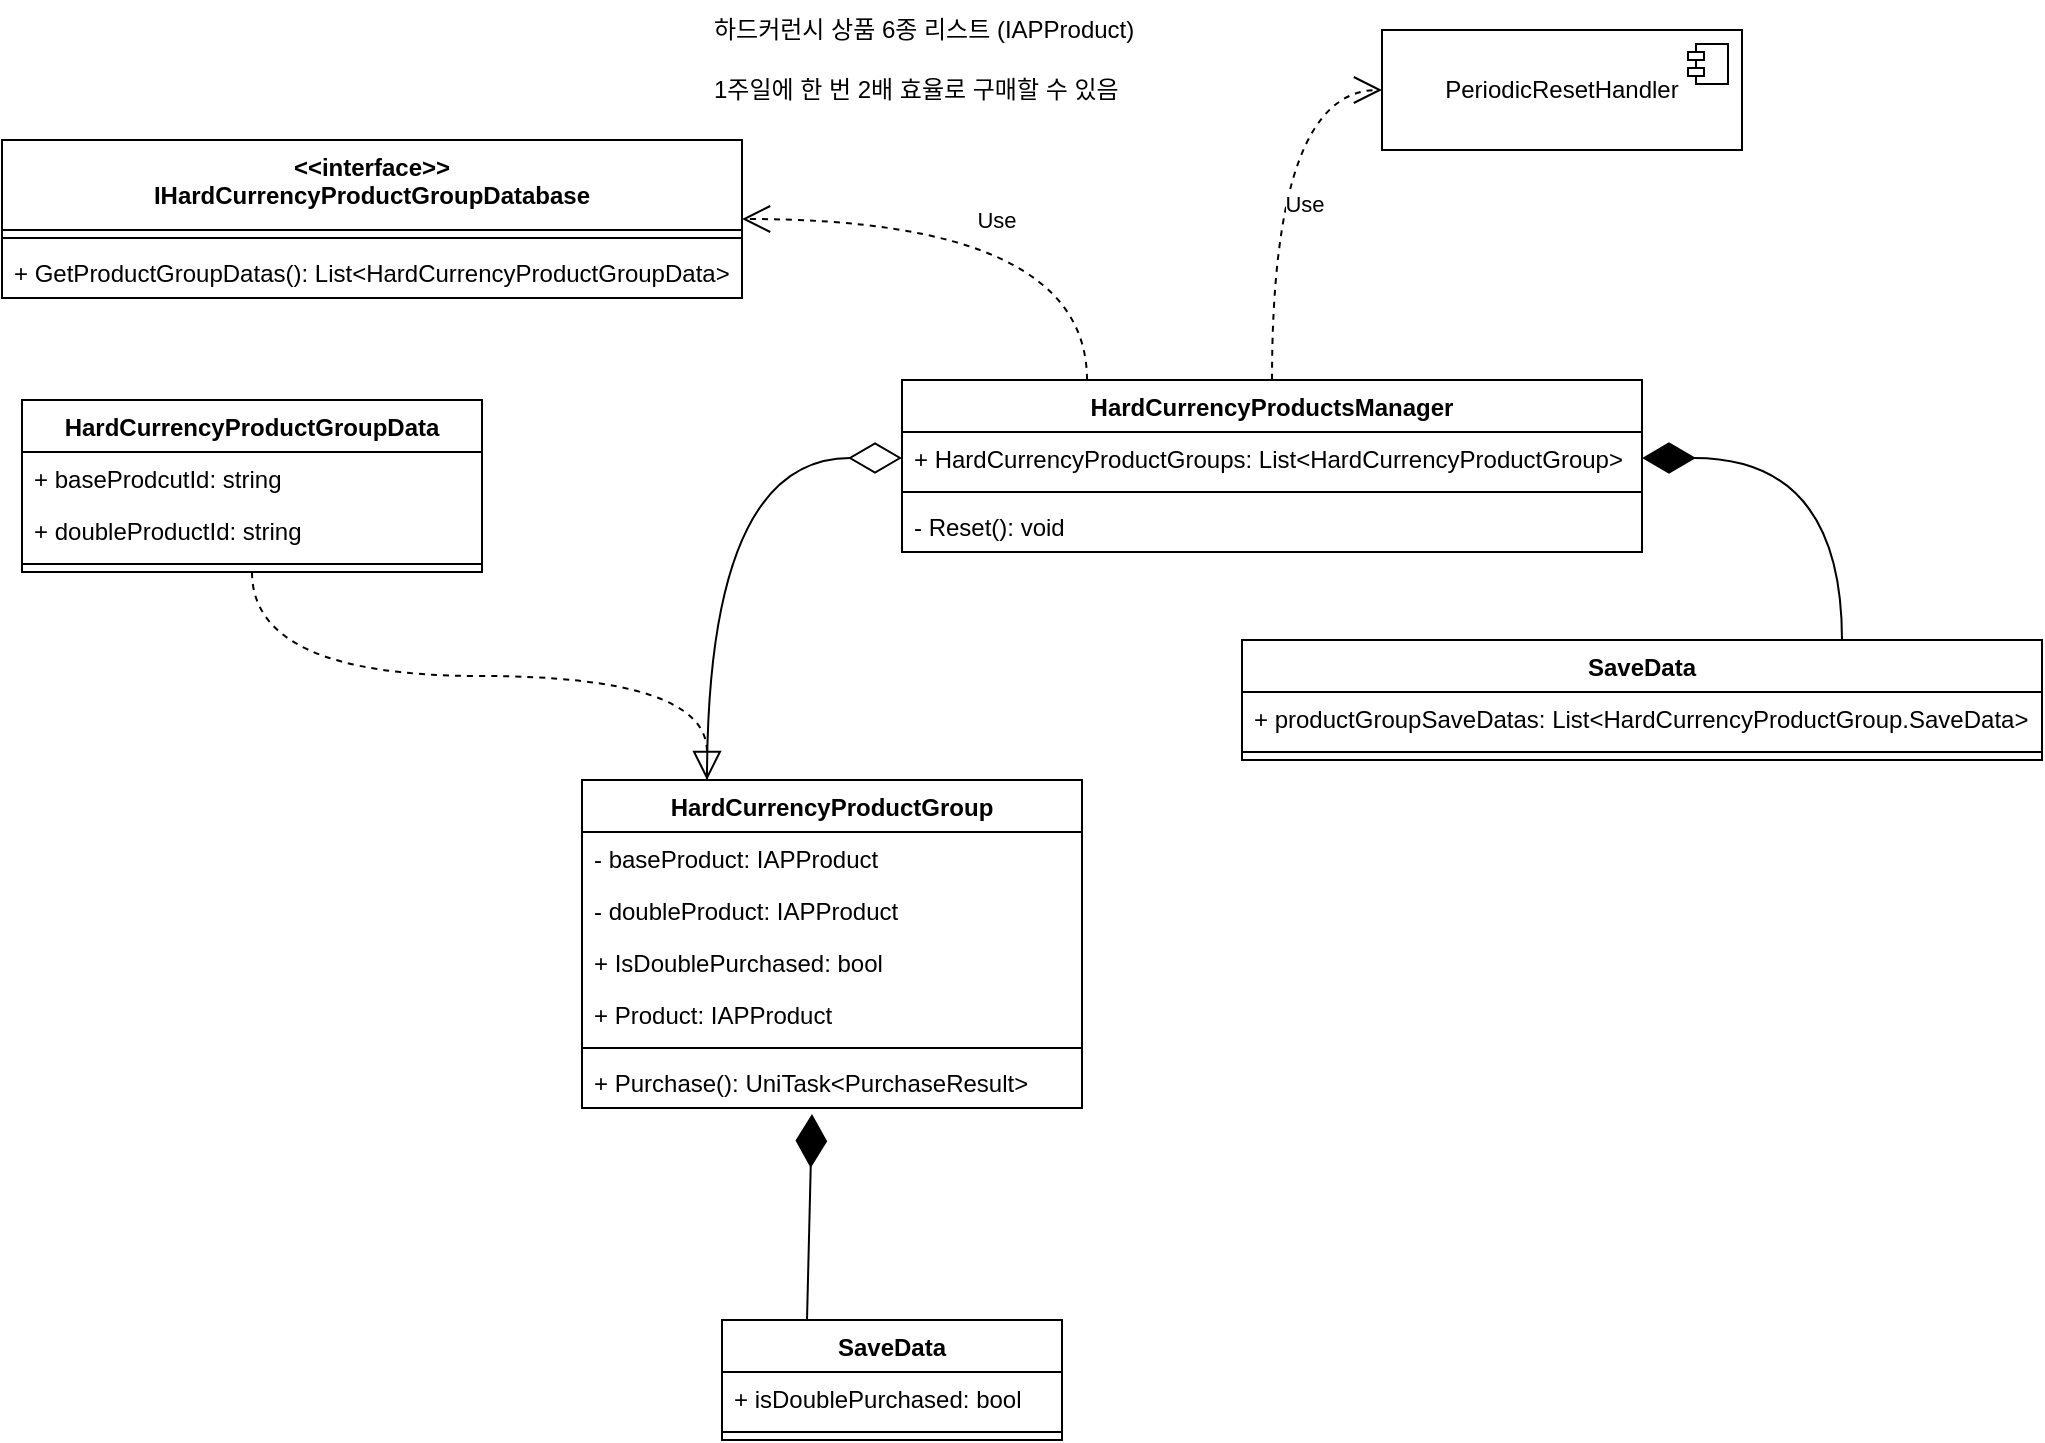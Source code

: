 <mxfile version="25.0.2">
  <diagram id="23iRSUPoRavnBvh4doch" name="Page-1">
    <mxGraphModel dx="2234" dy="884" grid="1" gridSize="10" guides="1" tooltips="1" connect="1" arrows="1" fold="1" page="0" pageScale="1" pageWidth="827" pageHeight="1169" math="0" shadow="0">
      <root>
        <mxCell id="0" />
        <mxCell id="1" parent="0" />
        <mxCell id="JU8Qwg7_3X1ql21VgwbS-10" value="하드커런시 상품 6종 리스트 (IAPProduct)" style="text;strokeColor=none;fillColor=none;align=left;verticalAlign=middle;spacingLeft=4;spacingRight=4;overflow=hidden;points=[[0,0.5],[1,0.5]];portConstraint=eastwest;rotatable=0;whiteSpace=wrap;html=1;" parent="1" vertex="1">
          <mxGeometry x="-120" y="100" width="290" height="30" as="geometry" />
        </mxCell>
        <mxCell id="JU8Qwg7_3X1ql21VgwbS-12" value="1주일에 한 번 2배 효율로 구매할 수 있음" style="text;strokeColor=none;fillColor=none;align=left;verticalAlign=middle;spacingLeft=4;spacingRight=4;overflow=hidden;points=[[0,0.5],[1,0.5]];portConstraint=eastwest;rotatable=0;whiteSpace=wrap;html=1;" parent="1" vertex="1">
          <mxGeometry x="-120" y="130" width="290" height="30" as="geometry" />
        </mxCell>
        <mxCell id="JU8Qwg7_3X1ql21VgwbS-13" value="HardCurrencyProductsManager" style="swimlane;fontStyle=1;align=center;verticalAlign=top;childLayout=stackLayout;horizontal=1;startSize=26;horizontalStack=0;resizeParent=1;resizeParentMax=0;resizeLast=0;collapsible=1;marginBottom=0;whiteSpace=wrap;html=1;" parent="1" vertex="1">
          <mxGeometry x="-20" y="290" width="370" height="86" as="geometry" />
        </mxCell>
        <mxCell id="JU8Qwg7_3X1ql21VgwbS-14" value="+ HardCurrencyProductGroups: List&amp;lt;HardCurrencyProductGroup&lt;span style=&quot;background-color: initial;&quot;&gt;&amp;gt;&lt;/span&gt;" style="text;strokeColor=none;fillColor=none;align=left;verticalAlign=top;spacingLeft=4;spacingRight=4;overflow=hidden;rotatable=0;points=[[0,0.5],[1,0.5]];portConstraint=eastwest;whiteSpace=wrap;html=1;" parent="JU8Qwg7_3X1ql21VgwbS-13" vertex="1">
          <mxGeometry y="26" width="370" height="26" as="geometry" />
        </mxCell>
        <mxCell id="JU8Qwg7_3X1ql21VgwbS-15" value="" style="line;strokeWidth=1;fillColor=none;align=left;verticalAlign=middle;spacingTop=-1;spacingLeft=3;spacingRight=3;rotatable=0;labelPosition=right;points=[];portConstraint=eastwest;strokeColor=inherit;" parent="JU8Qwg7_3X1ql21VgwbS-13" vertex="1">
          <mxGeometry y="52" width="370" height="8" as="geometry" />
        </mxCell>
        <mxCell id="JU8Qwg7_3X1ql21VgwbS-16" value="- Reset(): void" style="text;strokeColor=none;fillColor=none;align=left;verticalAlign=top;spacingLeft=4;spacingRight=4;overflow=hidden;rotatable=0;points=[[0,0.5],[1,0.5]];portConstraint=eastwest;whiteSpace=wrap;html=1;" parent="JU8Qwg7_3X1ql21VgwbS-13" vertex="1">
          <mxGeometry y="60" width="370" height="26" as="geometry" />
        </mxCell>
        <mxCell id="JU8Qwg7_3X1ql21VgwbS-17" value="HardCurrencyProductGroup" style="swimlane;fontStyle=1;align=center;verticalAlign=top;childLayout=stackLayout;horizontal=1;startSize=26;horizontalStack=0;resizeParent=1;resizeParentMax=0;resizeLast=0;collapsible=1;marginBottom=0;whiteSpace=wrap;html=1;" parent="1" vertex="1">
          <mxGeometry x="-180" y="490" width="250" height="164" as="geometry" />
        </mxCell>
        <mxCell id="JU8Qwg7_3X1ql21VgwbS-18" value="- baseProduct: IAPProduct" style="text;strokeColor=none;fillColor=none;align=left;verticalAlign=top;spacingLeft=4;spacingRight=4;overflow=hidden;rotatable=0;points=[[0,0.5],[1,0.5]];portConstraint=eastwest;whiteSpace=wrap;html=1;" parent="JU8Qwg7_3X1ql21VgwbS-17" vertex="1">
          <mxGeometry y="26" width="250" height="26" as="geometry" />
        </mxCell>
        <mxCell id="JU8Qwg7_3X1ql21VgwbS-21" value="- doubleProduct: IAPProduct" style="text;strokeColor=none;fillColor=none;align=left;verticalAlign=top;spacingLeft=4;spacingRight=4;overflow=hidden;rotatable=0;points=[[0,0.5],[1,0.5]];portConstraint=eastwest;whiteSpace=wrap;html=1;" parent="JU8Qwg7_3X1ql21VgwbS-17" vertex="1">
          <mxGeometry y="52" width="250" height="26" as="geometry" />
        </mxCell>
        <mxCell id="JU8Qwg7_3X1ql21VgwbS-22" value="+ IsDoublePurchased: bool" style="text;strokeColor=none;fillColor=none;align=left;verticalAlign=top;spacingLeft=4;spacingRight=4;overflow=hidden;rotatable=0;points=[[0,0.5],[1,0.5]];portConstraint=eastwest;whiteSpace=wrap;html=1;" parent="JU8Qwg7_3X1ql21VgwbS-17" vertex="1">
          <mxGeometry y="78" width="250" height="26" as="geometry" />
        </mxCell>
        <mxCell id="JU8Qwg7_3X1ql21VgwbS-23" value="+ Product: IAPProduct" style="text;strokeColor=none;fillColor=none;align=left;verticalAlign=top;spacingLeft=4;spacingRight=4;overflow=hidden;rotatable=0;points=[[0,0.5],[1,0.5]];portConstraint=eastwest;whiteSpace=wrap;html=1;" parent="JU8Qwg7_3X1ql21VgwbS-17" vertex="1">
          <mxGeometry y="104" width="250" height="26" as="geometry" />
        </mxCell>
        <mxCell id="JU8Qwg7_3X1ql21VgwbS-19" value="" style="line;strokeWidth=1;fillColor=none;align=left;verticalAlign=middle;spacingTop=-1;spacingLeft=3;spacingRight=3;rotatable=0;labelPosition=right;points=[];portConstraint=eastwest;strokeColor=inherit;" parent="JU8Qwg7_3X1ql21VgwbS-17" vertex="1">
          <mxGeometry y="130" width="250" height="8" as="geometry" />
        </mxCell>
        <mxCell id="JU8Qwg7_3X1ql21VgwbS-20" value="+ Purchase(): UniTask&amp;lt;PurchaseResult&lt;span style=&quot;background-color: initial;&quot;&gt;&amp;gt;&lt;/span&gt;" style="text;strokeColor=none;fillColor=none;align=left;verticalAlign=top;spacingLeft=4;spacingRight=4;overflow=hidden;rotatable=0;points=[[0,0.5],[1,0.5]];portConstraint=eastwest;whiteSpace=wrap;html=1;" parent="JU8Qwg7_3X1ql21VgwbS-17" vertex="1">
          <mxGeometry y="138" width="250" height="26" as="geometry" />
        </mxCell>
        <mxCell id="JU8Qwg7_3X1ql21VgwbS-24" value="SaveData" style="swimlane;fontStyle=1;align=center;verticalAlign=top;childLayout=stackLayout;horizontal=1;startSize=26;horizontalStack=0;resizeParent=1;resizeParentMax=0;resizeLast=0;collapsible=1;marginBottom=0;whiteSpace=wrap;html=1;" parent="1" vertex="1">
          <mxGeometry x="-110" y="760" width="170" height="60" as="geometry" />
        </mxCell>
        <mxCell id="JU8Qwg7_3X1ql21VgwbS-25" value="+ isDoublePurchased: bool" style="text;strokeColor=none;fillColor=none;align=left;verticalAlign=top;spacingLeft=4;spacingRight=4;overflow=hidden;rotatable=0;points=[[0,0.5],[1,0.5]];portConstraint=eastwest;whiteSpace=wrap;html=1;" parent="JU8Qwg7_3X1ql21VgwbS-24" vertex="1">
          <mxGeometry y="26" width="170" height="26" as="geometry" />
        </mxCell>
        <mxCell id="JU8Qwg7_3X1ql21VgwbS-26" value="" style="line;strokeWidth=1;fillColor=none;align=left;verticalAlign=middle;spacingTop=-1;spacingLeft=3;spacingRight=3;rotatable=0;labelPosition=right;points=[];portConstraint=eastwest;strokeColor=inherit;" parent="JU8Qwg7_3X1ql21VgwbS-24" vertex="1">
          <mxGeometry y="52" width="170" height="8" as="geometry" />
        </mxCell>
        <mxCell id="JU8Qwg7_3X1ql21VgwbS-28" value="SaveData" style="swimlane;fontStyle=1;align=center;verticalAlign=top;childLayout=stackLayout;horizontal=1;startSize=26;horizontalStack=0;resizeParent=1;resizeParentMax=0;resizeLast=0;collapsible=1;marginBottom=0;whiteSpace=wrap;html=1;" parent="1" vertex="1">
          <mxGeometry x="150" y="420" width="400" height="60" as="geometry" />
        </mxCell>
        <mxCell id="JU8Qwg7_3X1ql21VgwbS-29" value="+ productGroup&lt;span style=&quot;background-color: initial;&quot;&gt;SaveDatas: List&amp;lt;HardCurrencyProductGroup.SaveData&amp;gt;&lt;/span&gt;" style="text;strokeColor=none;fillColor=none;align=left;verticalAlign=top;spacingLeft=4;spacingRight=4;overflow=hidden;rotatable=0;points=[[0,0.5],[1,0.5]];portConstraint=eastwest;whiteSpace=wrap;html=1;" parent="JU8Qwg7_3X1ql21VgwbS-28" vertex="1">
          <mxGeometry y="26" width="400" height="26" as="geometry" />
        </mxCell>
        <mxCell id="JU8Qwg7_3X1ql21VgwbS-30" value="" style="line;strokeWidth=1;fillColor=none;align=left;verticalAlign=middle;spacingTop=-1;spacingLeft=3;spacingRight=3;rotatable=0;labelPosition=right;points=[];portConstraint=eastwest;strokeColor=inherit;" parent="JU8Qwg7_3X1ql21VgwbS-28" vertex="1">
          <mxGeometry y="52" width="400" height="8" as="geometry" />
        </mxCell>
        <mxCell id="JU8Qwg7_3X1ql21VgwbS-31" value="" style="endArrow=diamondThin;endFill=1;endSize=24;html=1;rounded=0;entryX=1;entryY=0.5;entryDx=0;entryDy=0;edgeStyle=orthogonalEdgeStyle;curved=1;exitX=0.75;exitY=0;exitDx=0;exitDy=0;" parent="1" source="JU8Qwg7_3X1ql21VgwbS-28" target="JU8Qwg7_3X1ql21VgwbS-14" edge="1">
          <mxGeometry width="160" relative="1" as="geometry">
            <mxPoint x="240" y="260" as="sourcePoint" />
            <mxPoint x="400" y="260" as="targetPoint" />
          </mxGeometry>
        </mxCell>
        <mxCell id="JU8Qwg7_3X1ql21VgwbS-32" value="" style="endArrow=diamondThin;endFill=1;endSize=24;html=1;rounded=0;entryX=0.46;entryY=1.115;entryDx=0;entryDy=0;entryPerimeter=0;exitX=0.25;exitY=0;exitDx=0;exitDy=0;" parent="1" source="JU8Qwg7_3X1ql21VgwbS-24" target="JU8Qwg7_3X1ql21VgwbS-20" edge="1">
          <mxGeometry width="160" relative="1" as="geometry">
            <mxPoint x="-150" y="510" as="sourcePoint" />
            <mxPoint x="10" y="510" as="targetPoint" />
          </mxGeometry>
        </mxCell>
        <mxCell id="JU8Qwg7_3X1ql21VgwbS-33" value="" style="endArrow=diamondThin;endFill=0;endSize=24;html=1;rounded=0;entryX=0;entryY=0.5;entryDx=0;entryDy=0;exitX=0.25;exitY=0;exitDx=0;exitDy=0;edgeStyle=orthogonalEdgeStyle;curved=1;" parent="1" source="JU8Qwg7_3X1ql21VgwbS-17" target="JU8Qwg7_3X1ql21VgwbS-14" edge="1">
          <mxGeometry width="160" relative="1" as="geometry">
            <mxPoint x="-150" y="510" as="sourcePoint" />
            <mxPoint x="10" y="510" as="targetPoint" />
          </mxGeometry>
        </mxCell>
        <mxCell id="JU8Qwg7_3X1ql21VgwbS-34" value="PeriodicResetHandler" style="html=1;dropTarget=0;whiteSpace=wrap;" parent="1" vertex="1">
          <mxGeometry x="220" y="115" width="180" height="60" as="geometry" />
        </mxCell>
        <mxCell id="JU8Qwg7_3X1ql21VgwbS-35" value="" style="shape=module;jettyWidth=8;jettyHeight=4;" parent="JU8Qwg7_3X1ql21VgwbS-34" vertex="1">
          <mxGeometry x="1" width="20" height="20" relative="1" as="geometry">
            <mxPoint x="-27" y="7" as="offset" />
          </mxGeometry>
        </mxCell>
        <mxCell id="JU8Qwg7_3X1ql21VgwbS-36" value="Use" style="endArrow=open;endSize=12;dashed=1;html=1;rounded=0;exitX=0.5;exitY=0;exitDx=0;exitDy=0;entryX=0;entryY=0.5;entryDx=0;entryDy=0;edgeStyle=orthogonalEdgeStyle;curved=1;" parent="1" source="JU8Qwg7_3X1ql21VgwbS-13" target="JU8Qwg7_3X1ql21VgwbS-34" edge="1">
          <mxGeometry x="-0.12" y="-16" width="160" relative="1" as="geometry">
            <mxPoint x="70" y="420" as="sourcePoint" />
            <mxPoint x="230" y="420" as="targetPoint" />
            <mxPoint as="offset" />
          </mxGeometry>
        </mxCell>
        <mxCell id="JU8Qwg7_3X1ql21VgwbS-38" value="HardCurrencyProductGroupData" style="swimlane;fontStyle=1;align=center;verticalAlign=top;childLayout=stackLayout;horizontal=1;startSize=26;horizontalStack=0;resizeParent=1;resizeParentMax=0;resizeLast=0;collapsible=1;marginBottom=0;whiteSpace=wrap;html=1;" parent="1" vertex="1">
          <mxGeometry x="-460" y="300" width="230" height="86" as="geometry" />
        </mxCell>
        <mxCell id="JU8Qwg7_3X1ql21VgwbS-39" value="+ baseProdcutId: string" style="text;strokeColor=none;fillColor=none;align=left;verticalAlign=top;spacingLeft=4;spacingRight=4;overflow=hidden;rotatable=0;points=[[0,0.5],[1,0.5]];portConstraint=eastwest;whiteSpace=wrap;html=1;" parent="JU8Qwg7_3X1ql21VgwbS-38" vertex="1">
          <mxGeometry y="26" width="230" height="26" as="geometry" />
        </mxCell>
        <mxCell id="JU8Qwg7_3X1ql21VgwbS-42" value="+ doubleProductId: string" style="text;strokeColor=none;fillColor=none;align=left;verticalAlign=top;spacingLeft=4;spacingRight=4;overflow=hidden;rotatable=0;points=[[0,0.5],[1,0.5]];portConstraint=eastwest;whiteSpace=wrap;html=1;" parent="JU8Qwg7_3X1ql21VgwbS-38" vertex="1">
          <mxGeometry y="52" width="230" height="26" as="geometry" />
        </mxCell>
        <mxCell id="JU8Qwg7_3X1ql21VgwbS-40" value="" style="line;strokeWidth=1;fillColor=none;align=left;verticalAlign=middle;spacingTop=-1;spacingLeft=3;spacingRight=3;rotatable=0;labelPosition=right;points=[];portConstraint=eastwest;strokeColor=inherit;" parent="JU8Qwg7_3X1ql21VgwbS-38" vertex="1">
          <mxGeometry y="78" width="230" height="8" as="geometry" />
        </mxCell>
        <mxCell id="JU8Qwg7_3X1ql21VgwbS-43" value="" style="endArrow=block;dashed=1;endFill=0;endSize=12;html=1;rounded=0;exitX=0.5;exitY=1;exitDx=0;exitDy=0;entryX=0.25;entryY=0;entryDx=0;entryDy=0;edgeStyle=orthogonalEdgeStyle;curved=1;" parent="1" source="JU8Qwg7_3X1ql21VgwbS-38" target="JU8Qwg7_3X1ql21VgwbS-17" edge="1">
          <mxGeometry width="160" relative="1" as="geometry">
            <mxPoint x="-150" y="410" as="sourcePoint" />
            <mxPoint x="10" y="410" as="targetPoint" />
          </mxGeometry>
        </mxCell>
        <mxCell id="JU8Qwg7_3X1ql21VgwbS-44" value="&amp;lt;&amp;lt;interface&amp;gt;&amp;gt;&lt;br&gt;IHardCurrencyProductGroup&lt;span style=&quot;background-color: initial;&quot;&gt;Database&lt;/span&gt;" style="swimlane;fontStyle=1;align=center;verticalAlign=top;childLayout=stackLayout;horizontal=1;startSize=45;horizontalStack=0;resizeParent=1;resizeParentMax=0;resizeLast=0;collapsible=1;marginBottom=0;whiteSpace=wrap;html=1;" parent="1" vertex="1">
          <mxGeometry x="-470" y="170" width="370" height="79" as="geometry" />
        </mxCell>
        <mxCell id="JU8Qwg7_3X1ql21VgwbS-46" value="" style="line;strokeWidth=1;fillColor=none;align=left;verticalAlign=middle;spacingTop=-1;spacingLeft=3;spacingRight=3;rotatable=0;labelPosition=right;points=[];portConstraint=eastwest;strokeColor=inherit;" parent="JU8Qwg7_3X1ql21VgwbS-44" vertex="1">
          <mxGeometry y="45" width="370" height="8" as="geometry" />
        </mxCell>
        <mxCell id="JU8Qwg7_3X1ql21VgwbS-47" value="+ GetProductGroupDatas(): List&amp;lt;HardCurrencyProductGroupData&amp;gt;" style="text;strokeColor=none;fillColor=none;align=left;verticalAlign=top;spacingLeft=4;spacingRight=4;overflow=hidden;rotatable=0;points=[[0,0.5],[1,0.5]];portConstraint=eastwest;whiteSpace=wrap;html=1;" parent="JU8Qwg7_3X1ql21VgwbS-44" vertex="1">
          <mxGeometry y="53" width="370" height="26" as="geometry" />
        </mxCell>
        <mxCell id="JU8Qwg7_3X1ql21VgwbS-48" value="Use" style="endArrow=open;endSize=12;dashed=1;html=1;rounded=0;exitX=0.25;exitY=0;exitDx=0;exitDy=0;entryX=1;entryY=0.5;entryDx=0;entryDy=0;edgeStyle=orthogonalEdgeStyle;curved=1;" parent="1" source="JU8Qwg7_3X1ql21VgwbS-13" target="JU8Qwg7_3X1ql21VgwbS-44" edge="1">
          <mxGeometry width="160" relative="1" as="geometry">
            <mxPoint x="-150" y="410" as="sourcePoint" />
            <mxPoint x="10" y="410" as="targetPoint" />
          </mxGeometry>
        </mxCell>
      </root>
    </mxGraphModel>
  </diagram>
</mxfile>
